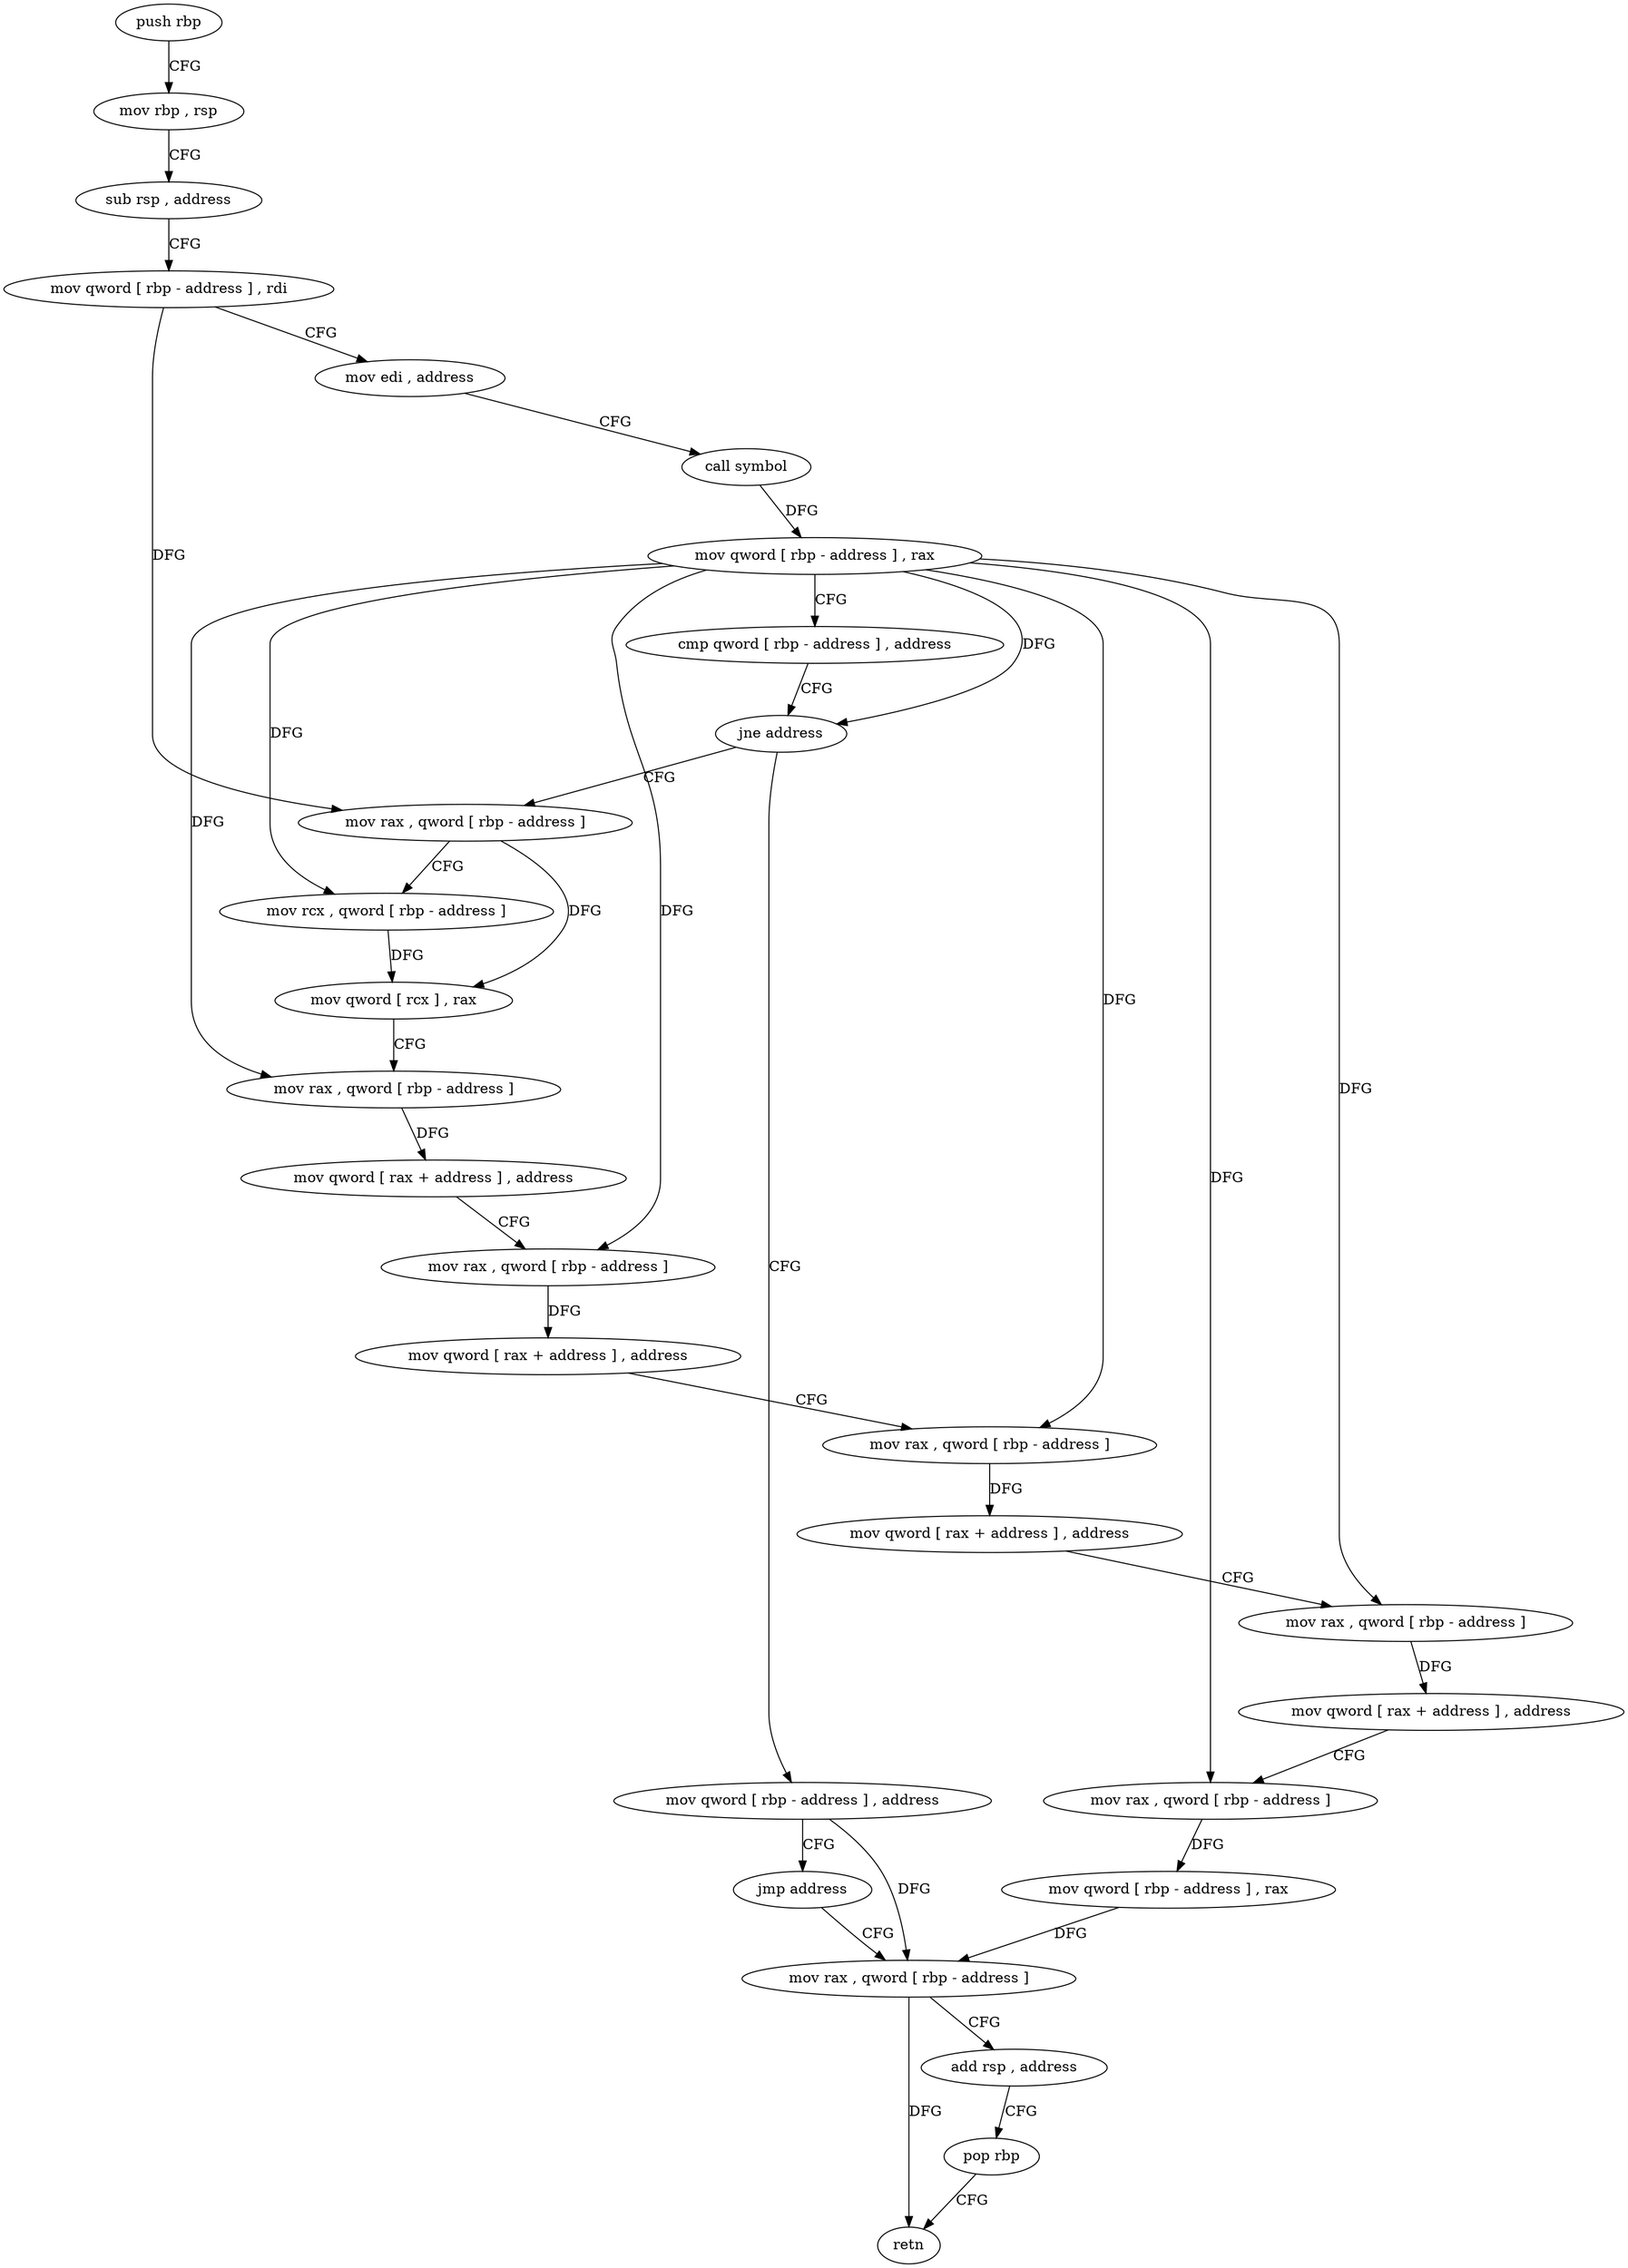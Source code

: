 digraph "func" {
"4212464" [label = "push rbp" ]
"4212465" [label = "mov rbp , rsp" ]
"4212468" [label = "sub rsp , address" ]
"4212472" [label = "mov qword [ rbp - address ] , rdi" ]
"4212476" [label = "mov edi , address" ]
"4212481" [label = "call symbol" ]
"4212486" [label = "mov qword [ rbp - address ] , rax" ]
"4212490" [label = "cmp qword [ rbp - address ] , address" ]
"4212495" [label = "jne address" ]
"4212514" [label = "mov rax , qword [ rbp - address ]" ]
"4212501" [label = "mov qword [ rbp - address ] , address" ]
"4212518" [label = "mov rcx , qword [ rbp - address ]" ]
"4212522" [label = "mov qword [ rcx ] , rax" ]
"4212525" [label = "mov rax , qword [ rbp - address ]" ]
"4212529" [label = "mov qword [ rax + address ] , address" ]
"4212537" [label = "mov rax , qword [ rbp - address ]" ]
"4212541" [label = "mov qword [ rax + address ] , address" ]
"4212549" [label = "mov rax , qword [ rbp - address ]" ]
"4212553" [label = "mov qword [ rax + address ] , address" ]
"4212561" [label = "mov rax , qword [ rbp - address ]" ]
"4212565" [label = "mov qword [ rax + address ] , address" ]
"4212573" [label = "mov rax , qword [ rbp - address ]" ]
"4212577" [label = "mov qword [ rbp - address ] , rax" ]
"4212581" [label = "mov rax , qword [ rbp - address ]" ]
"4212509" [label = "jmp address" ]
"4212585" [label = "add rsp , address" ]
"4212589" [label = "pop rbp" ]
"4212590" [label = "retn" ]
"4212464" -> "4212465" [ label = "CFG" ]
"4212465" -> "4212468" [ label = "CFG" ]
"4212468" -> "4212472" [ label = "CFG" ]
"4212472" -> "4212476" [ label = "CFG" ]
"4212472" -> "4212514" [ label = "DFG" ]
"4212476" -> "4212481" [ label = "CFG" ]
"4212481" -> "4212486" [ label = "DFG" ]
"4212486" -> "4212490" [ label = "CFG" ]
"4212486" -> "4212495" [ label = "DFG" ]
"4212486" -> "4212518" [ label = "DFG" ]
"4212486" -> "4212525" [ label = "DFG" ]
"4212486" -> "4212537" [ label = "DFG" ]
"4212486" -> "4212549" [ label = "DFG" ]
"4212486" -> "4212561" [ label = "DFG" ]
"4212486" -> "4212573" [ label = "DFG" ]
"4212490" -> "4212495" [ label = "CFG" ]
"4212495" -> "4212514" [ label = "CFG" ]
"4212495" -> "4212501" [ label = "CFG" ]
"4212514" -> "4212518" [ label = "CFG" ]
"4212514" -> "4212522" [ label = "DFG" ]
"4212501" -> "4212509" [ label = "CFG" ]
"4212501" -> "4212581" [ label = "DFG" ]
"4212518" -> "4212522" [ label = "DFG" ]
"4212522" -> "4212525" [ label = "CFG" ]
"4212525" -> "4212529" [ label = "DFG" ]
"4212529" -> "4212537" [ label = "CFG" ]
"4212537" -> "4212541" [ label = "DFG" ]
"4212541" -> "4212549" [ label = "CFG" ]
"4212549" -> "4212553" [ label = "DFG" ]
"4212553" -> "4212561" [ label = "CFG" ]
"4212561" -> "4212565" [ label = "DFG" ]
"4212565" -> "4212573" [ label = "CFG" ]
"4212573" -> "4212577" [ label = "DFG" ]
"4212577" -> "4212581" [ label = "DFG" ]
"4212581" -> "4212585" [ label = "CFG" ]
"4212581" -> "4212590" [ label = "DFG" ]
"4212509" -> "4212581" [ label = "CFG" ]
"4212585" -> "4212589" [ label = "CFG" ]
"4212589" -> "4212590" [ label = "CFG" ]
}
